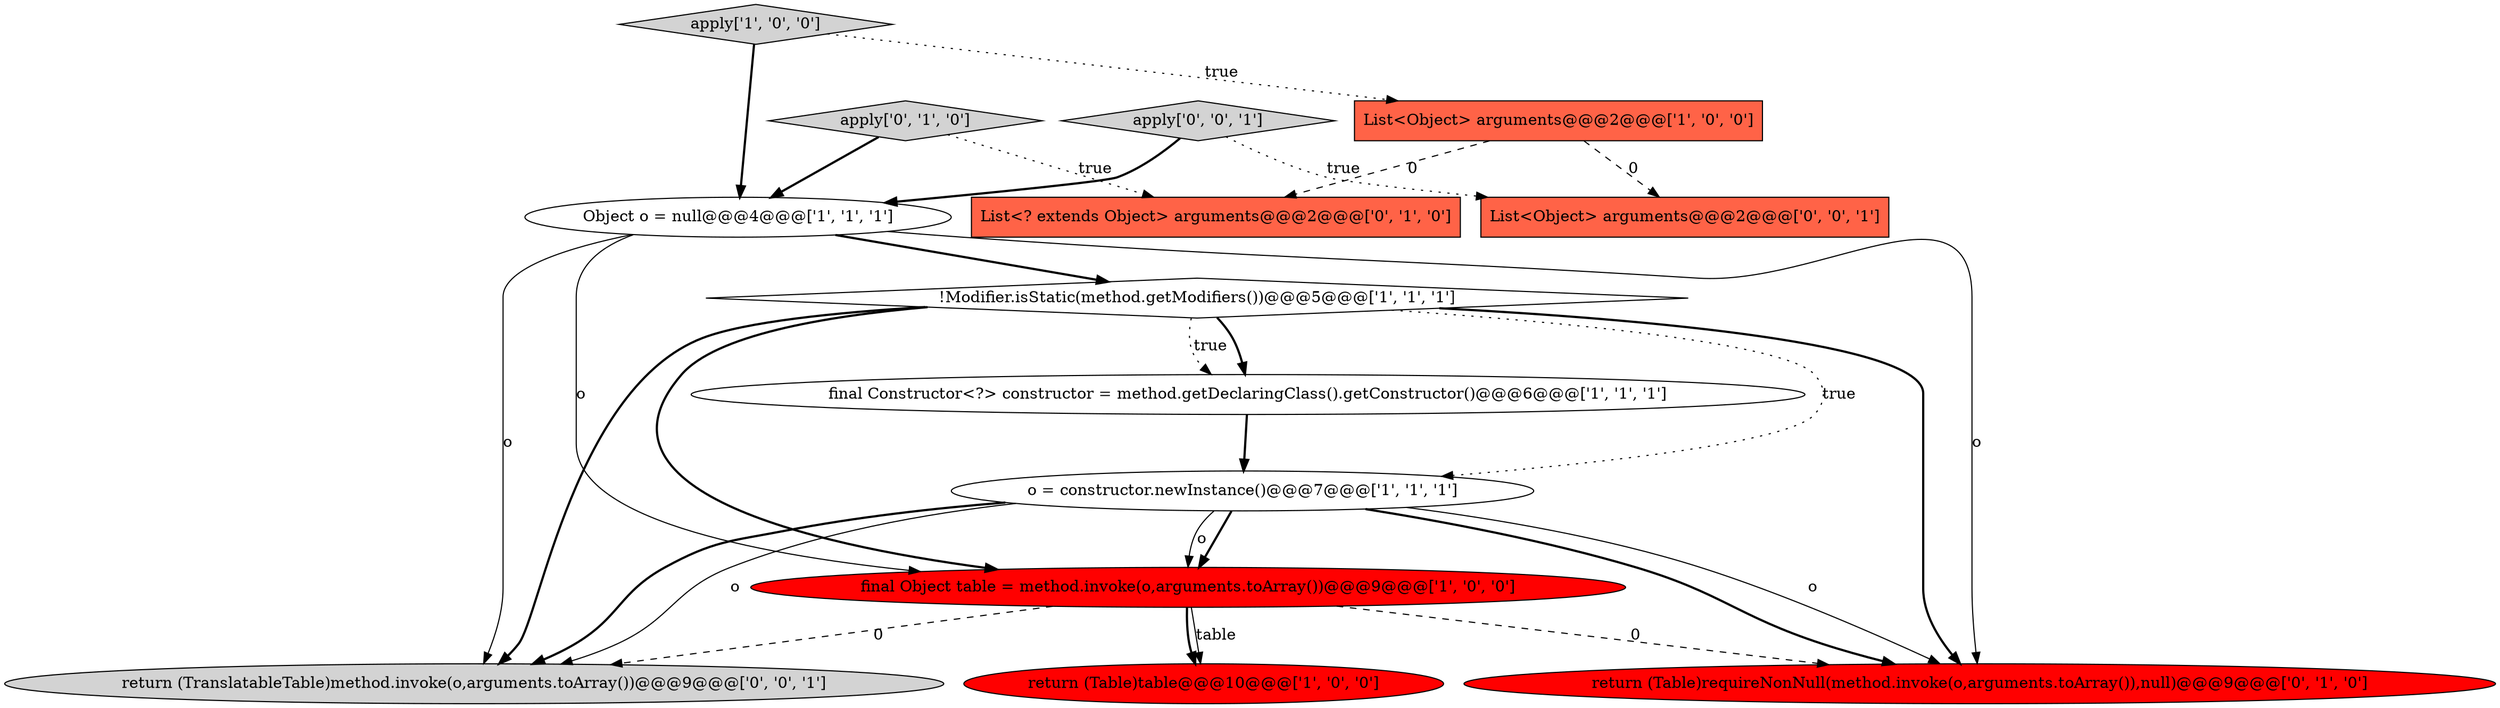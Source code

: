 digraph {
3 [style = filled, label = "return (Table)table@@@10@@@['1', '0', '0']", fillcolor = red, shape = ellipse image = "AAA1AAABBB1BBB"];
0 [style = filled, label = "!Modifier.isStatic(method.getModifiers())@@@5@@@['1', '1', '1']", fillcolor = white, shape = diamond image = "AAA0AAABBB1BBB"];
6 [style = filled, label = "apply['1', '0', '0']", fillcolor = lightgray, shape = diamond image = "AAA0AAABBB1BBB"];
10 [style = filled, label = "List<? extends Object> arguments@@@2@@@['0', '1', '0']", fillcolor = tomato, shape = box image = "AAA1AAABBB2BBB"];
12 [style = filled, label = "return (TranslatableTable)method.invoke(o,arguments.toArray())@@@9@@@['0', '0', '1']", fillcolor = lightgray, shape = ellipse image = "AAA0AAABBB3BBB"];
1 [style = filled, label = "final Constructor<?> constructor = method.getDeclaringClass().getConstructor()@@@6@@@['1', '1', '1']", fillcolor = white, shape = ellipse image = "AAA0AAABBB1BBB"];
8 [style = filled, label = "apply['0', '1', '0']", fillcolor = lightgray, shape = diamond image = "AAA0AAABBB2BBB"];
4 [style = filled, label = "Object o = null@@@4@@@['1', '1', '1']", fillcolor = white, shape = ellipse image = "AAA0AAABBB1BBB"];
13 [style = filled, label = "apply['0', '0', '1']", fillcolor = lightgray, shape = diamond image = "AAA0AAABBB3BBB"];
9 [style = filled, label = "return (Table)requireNonNull(method.invoke(o,arguments.toArray()),null)@@@9@@@['0', '1', '0']", fillcolor = red, shape = ellipse image = "AAA1AAABBB2BBB"];
11 [style = filled, label = "List<Object> arguments@@@2@@@['0', '0', '1']", fillcolor = tomato, shape = box image = "AAA0AAABBB3BBB"];
5 [style = filled, label = "final Object table = method.invoke(o,arguments.toArray())@@@9@@@['1', '0', '0']", fillcolor = red, shape = ellipse image = "AAA1AAABBB1BBB"];
7 [style = filled, label = "List<Object> arguments@@@2@@@['1', '0', '0']", fillcolor = tomato, shape = box image = "AAA1AAABBB1BBB"];
2 [style = filled, label = "o = constructor.newInstance()@@@7@@@['1', '1', '1']", fillcolor = white, shape = ellipse image = "AAA0AAABBB1BBB"];
5->3 [style = bold, label=""];
0->9 [style = bold, label=""];
2->5 [style = bold, label=""];
5->12 [style = dashed, label="0"];
0->12 [style = bold, label=""];
7->11 [style = dashed, label="0"];
5->9 [style = dashed, label="0"];
2->9 [style = bold, label=""];
8->10 [style = dotted, label="true"];
4->9 [style = solid, label="o"];
2->12 [style = solid, label="o"];
2->12 [style = bold, label=""];
4->0 [style = bold, label=""];
2->5 [style = solid, label="o"];
6->4 [style = bold, label=""];
4->5 [style = solid, label="o"];
0->1 [style = bold, label=""];
2->9 [style = solid, label="o"];
5->3 [style = solid, label="table"];
6->7 [style = dotted, label="true"];
13->11 [style = dotted, label="true"];
4->12 [style = solid, label="o"];
7->10 [style = dashed, label="0"];
1->2 [style = bold, label=""];
8->4 [style = bold, label=""];
0->2 [style = dotted, label="true"];
0->5 [style = bold, label=""];
0->1 [style = dotted, label="true"];
13->4 [style = bold, label=""];
}
